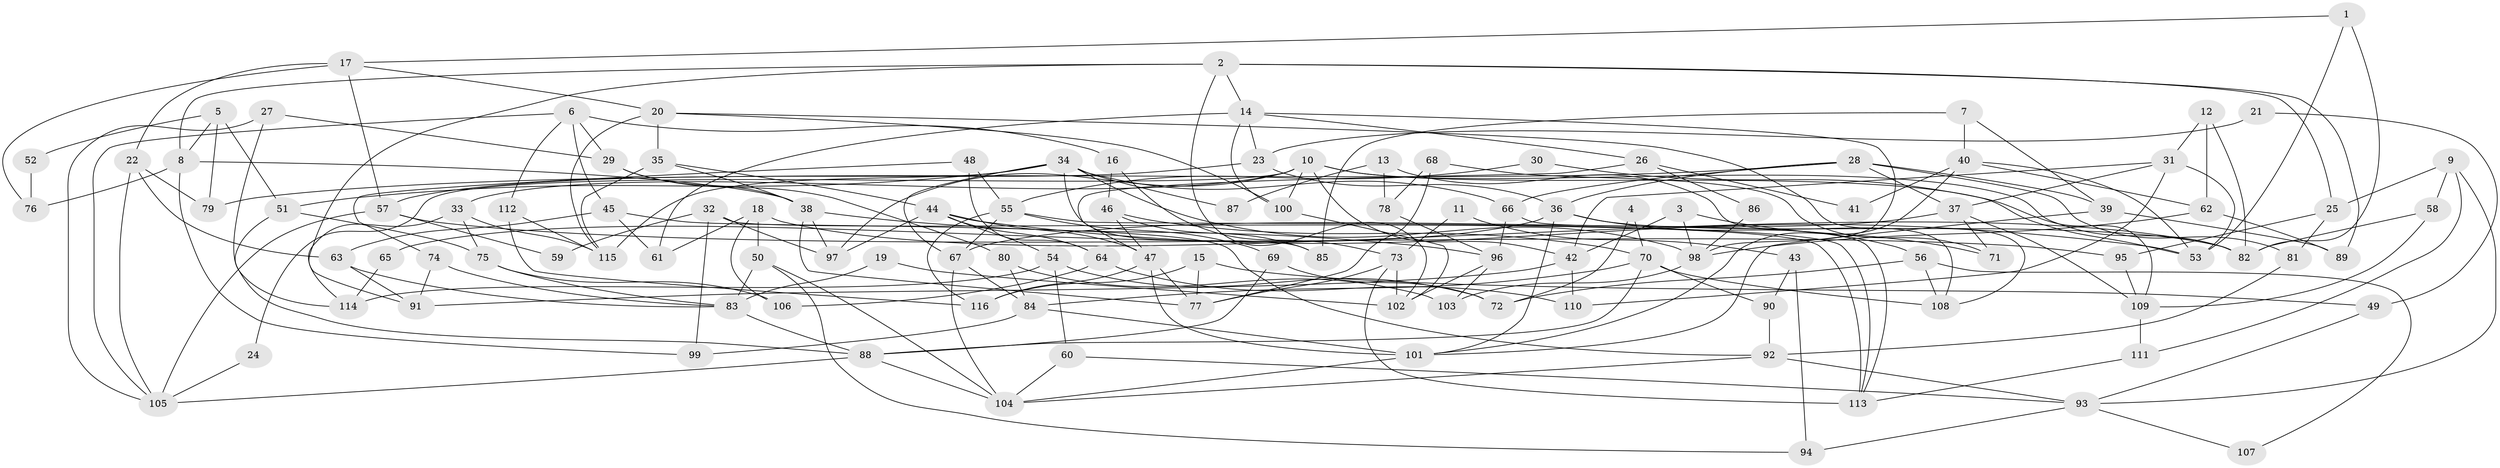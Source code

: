 // Generated by graph-tools (version 1.1) at 2025/36/03/09/25 02:36:25]
// undirected, 116 vertices, 232 edges
graph export_dot {
graph [start="1"]
  node [color=gray90,style=filled];
  1;
  2;
  3;
  4;
  5;
  6;
  7;
  8;
  9;
  10;
  11;
  12;
  13;
  14;
  15;
  16;
  17;
  18;
  19;
  20;
  21;
  22;
  23;
  24;
  25;
  26;
  27;
  28;
  29;
  30;
  31;
  32;
  33;
  34;
  35;
  36;
  37;
  38;
  39;
  40;
  41;
  42;
  43;
  44;
  45;
  46;
  47;
  48;
  49;
  50;
  51;
  52;
  53;
  54;
  55;
  56;
  57;
  58;
  59;
  60;
  61;
  62;
  63;
  64;
  65;
  66;
  67;
  68;
  69;
  70;
  71;
  72;
  73;
  74;
  75;
  76;
  77;
  78;
  79;
  80;
  81;
  82;
  83;
  84;
  85;
  86;
  87;
  88;
  89;
  90;
  91;
  92;
  93;
  94;
  95;
  96;
  97;
  98;
  99;
  100;
  101;
  102;
  103;
  104;
  105;
  106;
  107;
  108;
  109;
  110;
  111;
  112;
  113;
  114;
  115;
  116;
  1 -- 17;
  1 -- 53;
  1 -- 82;
  2 -- 91;
  2 -- 8;
  2 -- 14;
  2 -- 25;
  2 -- 89;
  2 -- 102;
  3 -- 98;
  3 -- 42;
  3 -- 71;
  4 -- 70;
  4 -- 72;
  5 -- 8;
  5 -- 51;
  5 -- 52;
  5 -- 79;
  6 -- 45;
  6 -- 112;
  6 -- 16;
  6 -- 29;
  6 -- 105;
  7 -- 85;
  7 -- 39;
  7 -- 40;
  8 -- 99;
  8 -- 38;
  8 -- 76;
  9 -- 93;
  9 -- 111;
  9 -- 25;
  9 -- 58;
  10 -- 82;
  10 -- 100;
  10 -- 24;
  10 -- 33;
  10 -- 42;
  10 -- 53;
  10 -- 97;
  11 -- 43;
  11 -- 73;
  12 -- 82;
  12 -- 31;
  12 -- 62;
  13 -- 78;
  13 -- 108;
  13 -- 87;
  14 -- 61;
  14 -- 23;
  14 -- 26;
  14 -- 98;
  14 -- 100;
  15 -- 116;
  15 -- 77;
  15 -- 49;
  16 -- 73;
  16 -- 46;
  17 -- 57;
  17 -- 22;
  17 -- 20;
  17 -- 76;
  18 -- 106;
  18 -- 82;
  18 -- 50;
  18 -- 61;
  19 -- 102;
  19 -- 83;
  20 -- 100;
  20 -- 35;
  20 -- 108;
  20 -- 115;
  21 -- 49;
  21 -- 23;
  22 -- 79;
  22 -- 105;
  22 -- 63;
  23 -- 57;
  23 -- 36;
  24 -- 105;
  25 -- 81;
  25 -- 95;
  26 -- 47;
  26 -- 41;
  26 -- 86;
  27 -- 105;
  27 -- 29;
  27 -- 114;
  28 -- 36;
  28 -- 39;
  28 -- 37;
  28 -- 66;
  28 -- 79;
  28 -- 81;
  29 -- 80;
  29 -- 38;
  30 -- 55;
  30 -- 109;
  31 -- 42;
  31 -- 53;
  31 -- 37;
  31 -- 110;
  32 -- 113;
  32 -- 97;
  32 -- 59;
  32 -- 99;
  33 -- 115;
  33 -- 75;
  33 -- 114;
  34 -- 98;
  34 -- 51;
  34 -- 66;
  34 -- 67;
  34 -- 85;
  34 -- 87;
  34 -- 115;
  35 -- 115;
  35 -- 38;
  35 -- 44;
  36 -- 101;
  36 -- 56;
  36 -- 65;
  36 -- 82;
  37 -- 67;
  37 -- 71;
  37 -- 109;
  38 -- 77;
  38 -- 96;
  38 -- 97;
  39 -- 101;
  39 -- 89;
  40 -- 53;
  40 -- 41;
  40 -- 62;
  40 -- 101;
  42 -- 110;
  42 -- 91;
  43 -- 90;
  43 -- 94;
  44 -- 97;
  44 -- 47;
  44 -- 53;
  44 -- 54;
  44 -- 64;
  45 -- 92;
  45 -- 63;
  45 -- 61;
  46 -- 47;
  46 -- 70;
  46 -- 85;
  47 -- 77;
  47 -- 101;
  47 -- 116;
  48 -- 74;
  48 -- 55;
  48 -- 64;
  49 -- 93;
  50 -- 104;
  50 -- 83;
  50 -- 94;
  51 -- 75;
  51 -- 88;
  52 -- 76;
  54 -- 114;
  54 -- 60;
  54 -- 72;
  55 -- 69;
  55 -- 67;
  55 -- 113;
  55 -- 116;
  56 -- 108;
  56 -- 72;
  56 -- 107;
  57 -- 105;
  57 -- 95;
  57 -- 59;
  58 -- 82;
  58 -- 109;
  60 -- 104;
  60 -- 93;
  62 -- 89;
  62 -- 98;
  63 -- 83;
  63 -- 91;
  64 -- 106;
  64 -- 110;
  65 -- 114;
  66 -- 96;
  66 -- 113;
  67 -- 84;
  67 -- 104;
  68 -- 77;
  68 -- 71;
  68 -- 78;
  69 -- 88;
  69 -- 72;
  70 -- 84;
  70 -- 88;
  70 -- 90;
  70 -- 108;
  73 -- 113;
  73 -- 102;
  73 -- 77;
  74 -- 91;
  74 -- 83;
  75 -- 83;
  75 -- 106;
  78 -- 96;
  80 -- 103;
  80 -- 84;
  81 -- 92;
  83 -- 88;
  84 -- 101;
  84 -- 99;
  86 -- 98;
  88 -- 104;
  88 -- 105;
  90 -- 92;
  92 -- 104;
  92 -- 93;
  93 -- 94;
  93 -- 107;
  95 -- 109;
  96 -- 102;
  96 -- 103;
  98 -- 103;
  100 -- 102;
  101 -- 104;
  109 -- 111;
  111 -- 113;
  112 -- 115;
  112 -- 116;
}
